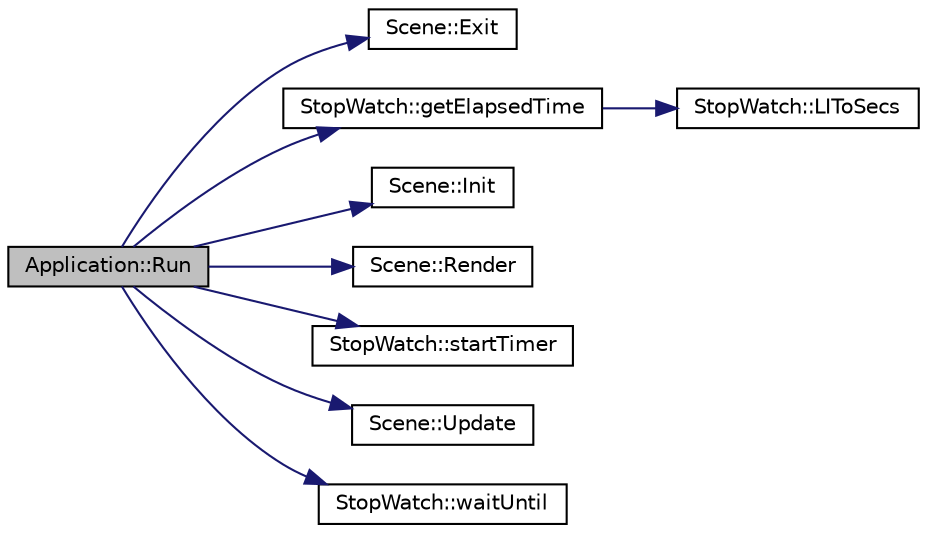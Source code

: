 digraph "Application::Run"
{
  bgcolor="transparent";
  edge [fontname="Helvetica",fontsize="10",labelfontname="Helvetica",labelfontsize="10"];
  node [fontname="Helvetica",fontsize="10",shape=record];
  rankdir="LR";
  Node1 [label="Application::Run",height=0.2,width=0.4,color="black", fillcolor="grey75", style="filled", fontcolor="black"];
  Node1 -> Node2 [color="midnightblue",fontsize="10",style="solid",fontname="Helvetica"];
  Node2 [label="Scene::Exit",height=0.2,width=0.4,color="black",URL="$classScene.html#aae8e24654ef98c79961c2b804b12852c"];
  Node1 -> Node3 [color="midnightblue",fontsize="10",style="solid",fontname="Helvetica"];
  Node3 [label="StopWatch::getElapsedTime",height=0.2,width=0.4,color="black",URL="$classStopWatch.html#ac8be1626396d1a5ca414f74349d59eb2"];
  Node3 -> Node4 [color="midnightblue",fontsize="10",style="solid",fontname="Helvetica"];
  Node4 [label="StopWatch::LIToSecs",height=0.2,width=0.4,color="black",URL="$classStopWatch.html#a2e61acbf46638eb3275cc8a7c1ea768d"];
  Node1 -> Node5 [color="midnightblue",fontsize="10",style="solid",fontname="Helvetica"];
  Node5 [label="Scene::Init",height=0.2,width=0.4,color="black",URL="$classScene.html#ac3c4677dfd702a3ffd5ffadd3f1ac478"];
  Node1 -> Node6 [color="midnightblue",fontsize="10",style="solid",fontname="Helvetica"];
  Node6 [label="Scene::Render",height=0.2,width=0.4,color="black",URL="$classScene.html#ae24d21e12b34839994ad265662ea24d7"];
  Node1 -> Node7 [color="midnightblue",fontsize="10",style="solid",fontname="Helvetica"];
  Node7 [label="StopWatch::startTimer",height=0.2,width=0.4,color="black",URL="$classStopWatch.html#a23301f735a2e3190435e39c9fd70cdf2"];
  Node1 -> Node8 [color="midnightblue",fontsize="10",style="solid",fontname="Helvetica"];
  Node8 [label="Scene::Update",height=0.2,width=0.4,color="black",URL="$classScene.html#af5c6bcf2185087fb32c27fb8f6a18d91"];
  Node1 -> Node9 [color="midnightblue",fontsize="10",style="solid",fontname="Helvetica"];
  Node9 [label="StopWatch::waitUntil",height=0.2,width=0.4,color="black",URL="$classStopWatch.html#a2cd0856fc87a40038edfd66d784be8b4"];
}
